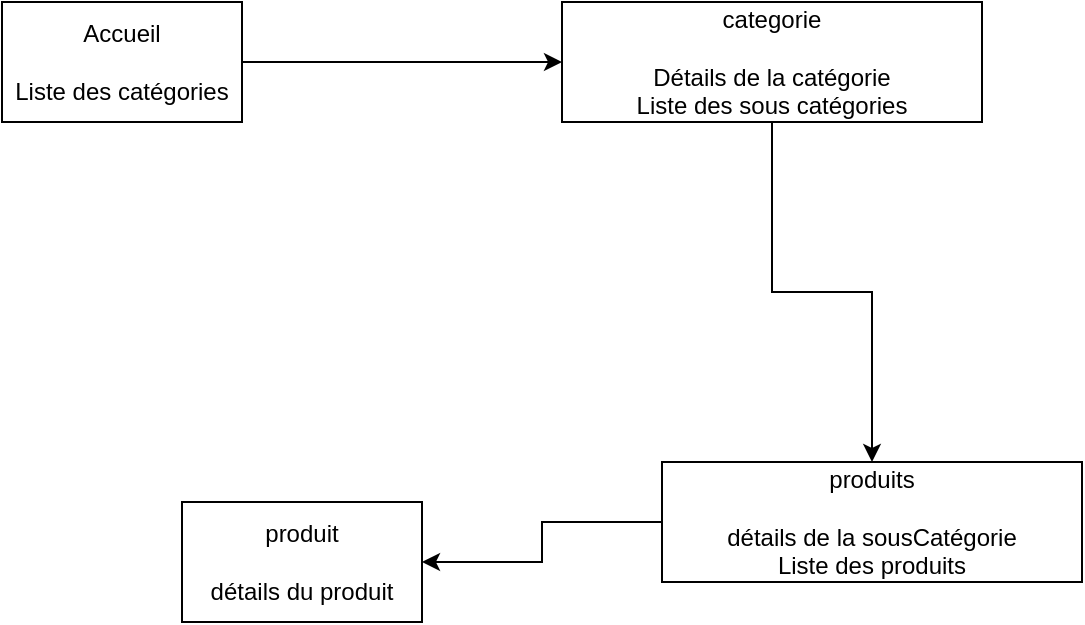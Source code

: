 <mxfile version="22.1.18" type="device">
  <diagram name="Page-1" id="FmkuN3vsvHSO-k2kaIhQ">
    <mxGraphModel dx="964" dy="435" grid="1" gridSize="10" guides="1" tooltips="1" connect="1" arrows="1" fold="1" page="1" pageScale="1" pageWidth="827" pageHeight="1169" math="0" shadow="0">
      <root>
        <mxCell id="0" />
        <mxCell id="1" parent="0" />
        <mxCell id="HWvTcIoPCb0u8QD_1lb3-5" style="edgeStyle=orthogonalEdgeStyle;rounded=0;orthogonalLoop=1;jettySize=auto;html=1;entryX=0;entryY=0.5;entryDx=0;entryDy=0;" edge="1" parent="1" source="HWvTcIoPCb0u8QD_1lb3-1" target="HWvTcIoPCb0u8QD_1lb3-2">
          <mxGeometry relative="1" as="geometry" />
        </mxCell>
        <mxCell id="HWvTcIoPCb0u8QD_1lb3-1" value="&lt;div&gt;Accueil&lt;/div&gt;&lt;br&gt;Liste des catégories" style="rounded=0;whiteSpace=wrap;html=1;" vertex="1" parent="1">
          <mxGeometry x="140" y="60" width="120" height="60" as="geometry" />
        </mxCell>
        <mxCell id="HWvTcIoPCb0u8QD_1lb3-6" style="edgeStyle=orthogonalEdgeStyle;rounded=0;orthogonalLoop=1;jettySize=auto;html=1;entryX=0.5;entryY=0;entryDx=0;entryDy=0;" edge="1" parent="1" source="HWvTcIoPCb0u8QD_1lb3-2" target="HWvTcIoPCb0u8QD_1lb3-4">
          <mxGeometry relative="1" as="geometry" />
        </mxCell>
        <mxCell id="HWvTcIoPCb0u8QD_1lb3-2" value="categorie&lt;br&gt;&lt;br&gt;Détails de la catégorie&lt;br&gt;Liste des sous catégories" style="rounded=0;whiteSpace=wrap;html=1;" vertex="1" parent="1">
          <mxGeometry x="420" y="60" width="210" height="60" as="geometry" />
        </mxCell>
        <mxCell id="HWvTcIoPCb0u8QD_1lb3-3" value="produit&lt;br&gt;&lt;br&gt;détails du produit" style="rounded=0;whiteSpace=wrap;html=1;" vertex="1" parent="1">
          <mxGeometry x="230" y="310" width="120" height="60" as="geometry" />
        </mxCell>
        <mxCell id="HWvTcIoPCb0u8QD_1lb3-7" style="edgeStyle=orthogonalEdgeStyle;rounded=0;orthogonalLoop=1;jettySize=auto;html=1;entryX=1;entryY=0.5;entryDx=0;entryDy=0;" edge="1" parent="1" source="HWvTcIoPCb0u8QD_1lb3-4" target="HWvTcIoPCb0u8QD_1lb3-3">
          <mxGeometry relative="1" as="geometry" />
        </mxCell>
        <mxCell id="HWvTcIoPCb0u8QD_1lb3-4" value="produits&lt;br&gt;&lt;br&gt;détails de la sousCatégorie&lt;br&gt;Liste des produits" style="rounded=0;whiteSpace=wrap;html=1;" vertex="1" parent="1">
          <mxGeometry x="470" y="290" width="210" height="60" as="geometry" />
        </mxCell>
      </root>
    </mxGraphModel>
  </diagram>
</mxfile>
